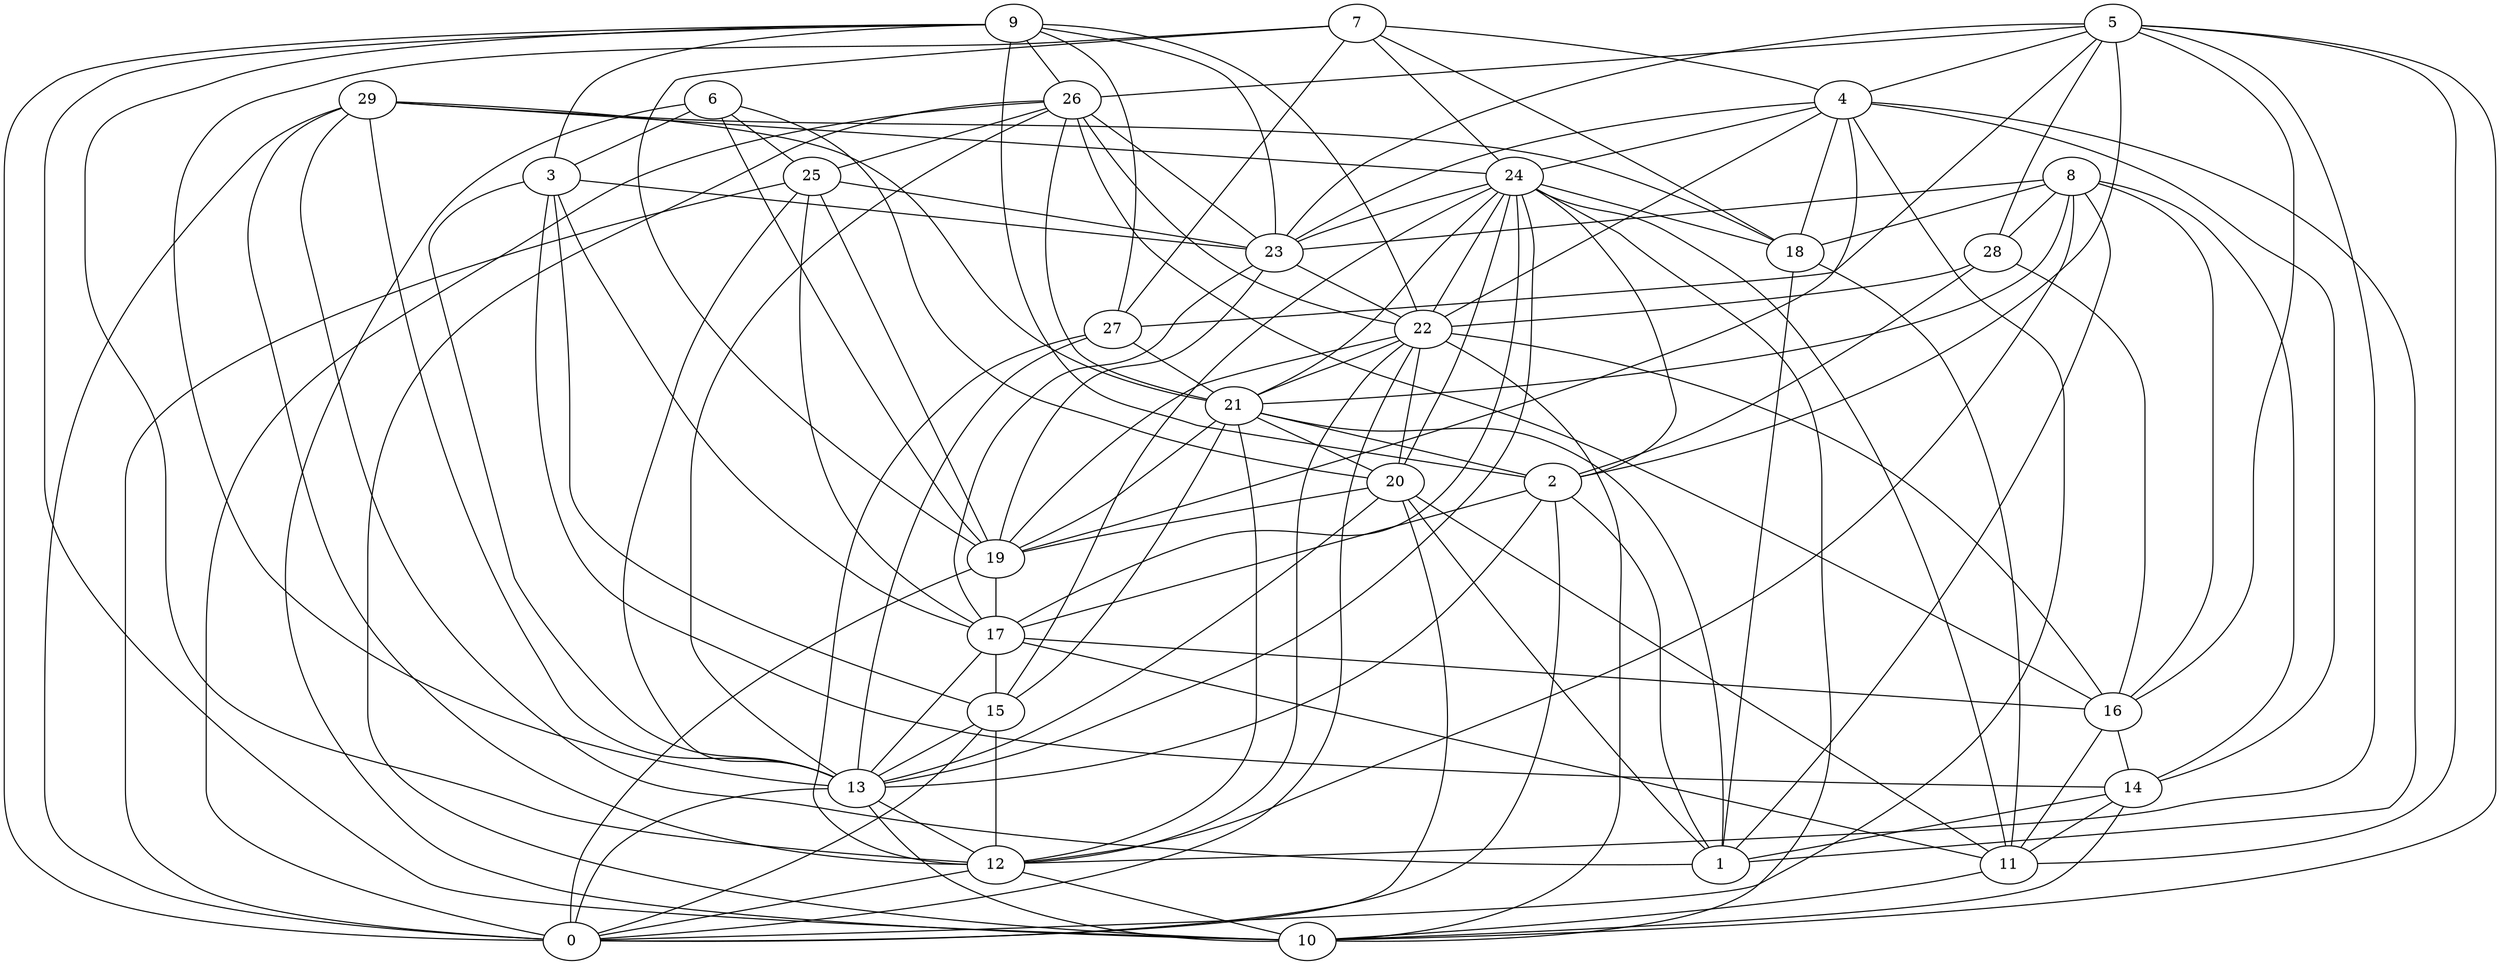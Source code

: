 digraph GG_graph {

subgraph G_graph {
edge [color = black]
"27" -> "12" [dir = none]
"16" -> "14" [dir = none]
"26" -> "23" [dir = none]
"26" -> "22" [dir = none]
"26" -> "10" [dir = none]
"26" -> "25" [dir = none]
"26" -> "21" [dir = none]
"14" -> "11" [dir = none]
"14" -> "1" [dir = none]
"14" -> "10" [dir = none]
"20" -> "1" [dir = none]
"20" -> "11" [dir = none]
"20" -> "13" [dir = none]
"20" -> "19" [dir = none]
"4" -> "19" [dir = none]
"4" -> "23" [dir = none]
"4" -> "22" [dir = none]
"4" -> "24" [dir = none]
"4" -> "0" [dir = none]
"29" -> "21" [dir = none]
"29" -> "1" [dir = none]
"29" -> "18" [dir = none]
"29" -> "0" [dir = none]
"15" -> "13" [dir = none]
"15" -> "12" [dir = none]
"15" -> "0" [dir = none]
"22" -> "16" [dir = none]
"22" -> "20" [dir = none]
"22" -> "21" [dir = none]
"22" -> "0" [dir = none]
"22" -> "10" [dir = none]
"9" -> "26" [dir = none]
"9" -> "0" [dir = none]
"9" -> "10" [dir = none]
"9" -> "22" [dir = none]
"9" -> "3" [dir = none]
"21" -> "20" [dir = none]
"21" -> "2" [dir = none]
"21" -> "12" [dir = none]
"21" -> "1" [dir = none]
"23" -> "19" [dir = none]
"23" -> "17" [dir = none]
"23" -> "22" [dir = none]
"17" -> "13" [dir = none]
"17" -> "15" [dir = none]
"17" -> "11" [dir = none]
"17" -> "16" [dir = none]
"7" -> "27" [dir = none]
"7" -> "24" [dir = none]
"7" -> "18" [dir = none]
"7" -> "19" [dir = none]
"7" -> "4" [dir = none]
"28" -> "2" [dir = none]
"28" -> "16" [dir = none]
"11" -> "10" [dir = none]
"18" -> "1" [dir = none]
"18" -> "11" [dir = none]
"19" -> "17" [dir = none]
"3" -> "14" [dir = none]
"3" -> "17" [dir = none]
"3" -> "15" [dir = none]
"6" -> "20" [dir = none]
"6" -> "10" [dir = none]
"6" -> "25" [dir = none]
"6" -> "19" [dir = none]
"6" -> "3" [dir = none]
"5" -> "12" [dir = none]
"5" -> "27" [dir = none]
"5" -> "23" [dir = none]
"5" -> "10" [dir = none]
"24" -> "17" [dir = none]
"24" -> "18" [dir = none]
"24" -> "23" [dir = none]
"24" -> "15" [dir = none]
"24" -> "2" [dir = none]
"24" -> "11" [dir = none]
"24" -> "13" [dir = none]
"8" -> "28" [dir = none]
"8" -> "23" [dir = none]
"8" -> "14" [dir = none]
"8" -> "12" [dir = none]
"8" -> "21" [dir = none]
"8" -> "16" [dir = none]
"2" -> "0" [dir = none]
"2" -> "17" [dir = none]
"25" -> "0" [dir = none]
"12" -> "10" [dir = none]
"2" -> "1" [dir = none]
"24" -> "22" [dir = none]
"5" -> "16" [dir = none]
"26" -> "16" [dir = none]
"28" -> "22" [dir = none]
"3" -> "23" [dir = none]
"22" -> "19" [dir = none]
"9" -> "2" [dir = none]
"5" -> "26" [dir = none]
"29" -> "13" [dir = none]
"25" -> "13" [dir = none]
"13" -> "10" [dir = none]
"5" -> "4" [dir = none]
"29" -> "24" [dir = none]
"29" -> "12" [dir = none]
"5" -> "28" [dir = none]
"26" -> "13" [dir = none]
"8" -> "18" [dir = none]
"20" -> "0" [dir = none]
"21" -> "15" [dir = none]
"27" -> "21" [dir = none]
"4" -> "1" [dir = none]
"19" -> "0" [dir = none]
"13" -> "0" [dir = none]
"24" -> "20" [dir = none]
"25" -> "23" [dir = none]
"24" -> "10" [dir = none]
"4" -> "14" [dir = none]
"7" -> "13" [dir = none]
"27" -> "13" [dir = none]
"13" -> "12" [dir = none]
"16" -> "11" [dir = none]
"12" -> "0" [dir = none]
"8" -> "1" [dir = none]
"2" -> "13" [dir = none]
"21" -> "19" [dir = none]
"24" -> "21" [dir = none]
"3" -> "13" [dir = none]
"25" -> "19" [dir = none]
"4" -> "18" [dir = none]
"26" -> "0" [dir = none]
"9" -> "23" [dir = none]
"25" -> "17" [dir = none]
"9" -> "27" [dir = none]
"22" -> "12" [dir = none]
"5" -> "11" [dir = none]
"9" -> "12" [dir = none]
"5" -> "2" [dir = none]
}

}
